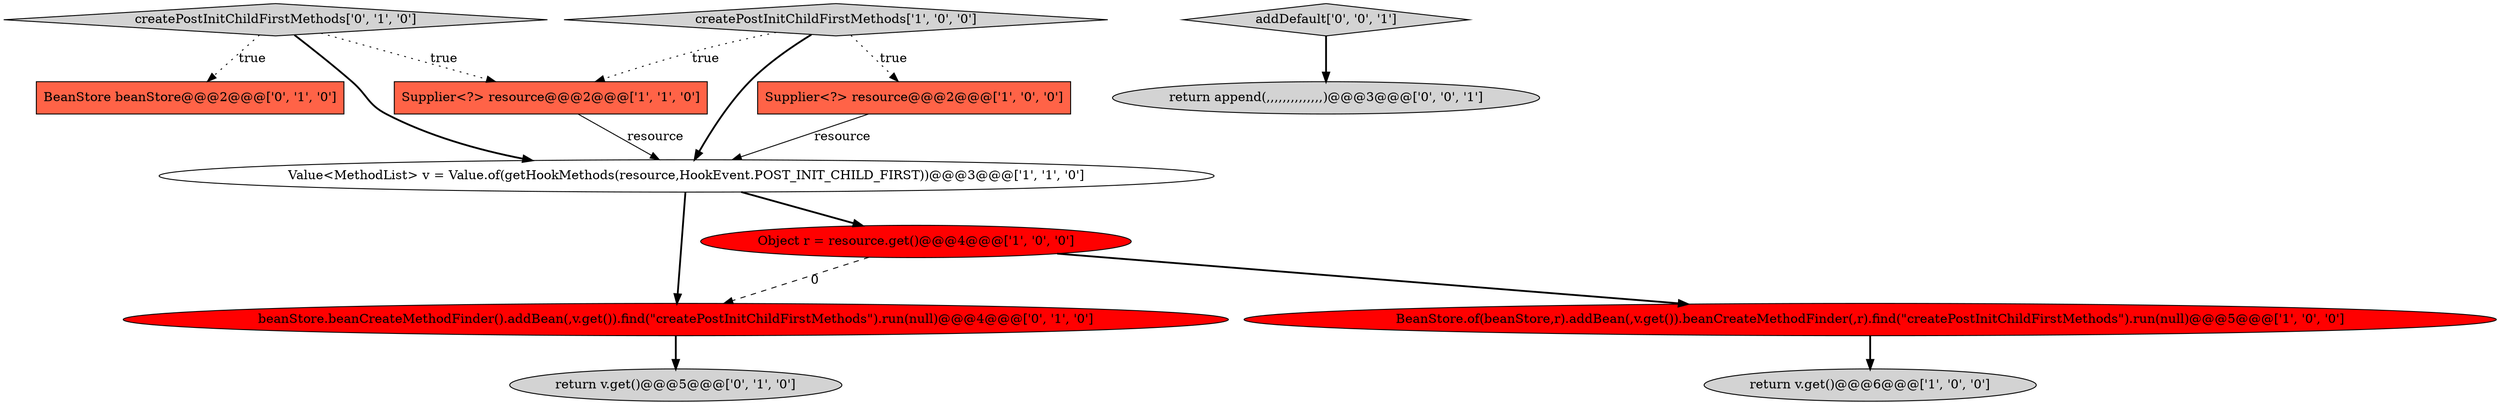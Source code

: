 digraph {
10 [style = filled, label = "createPostInitChildFirstMethods['0', '1', '0']", fillcolor = lightgray, shape = diamond image = "AAA0AAABBB2BBB"];
4 [style = filled, label = "createPostInitChildFirstMethods['1', '0', '0']", fillcolor = lightgray, shape = diamond image = "AAA0AAABBB1BBB"];
9 [style = filled, label = "BeanStore beanStore@@@2@@@['0', '1', '0']", fillcolor = tomato, shape = box image = "AAA0AAABBB2BBB"];
1 [style = filled, label = "return v.get()@@@6@@@['1', '0', '0']", fillcolor = lightgray, shape = ellipse image = "AAA0AAABBB1BBB"];
0 [style = filled, label = "BeanStore.of(beanStore,r).addBean(,v.get()).beanCreateMethodFinder(,r).find(\"createPostInitChildFirstMethods\").run(null)@@@5@@@['1', '0', '0']", fillcolor = red, shape = ellipse image = "AAA1AAABBB1BBB"];
12 [style = filled, label = "addDefault['0', '0', '1']", fillcolor = lightgray, shape = diamond image = "AAA0AAABBB3BBB"];
5 [style = filled, label = "Value<MethodList> v = Value.of(getHookMethods(resource,HookEvent.POST_INIT_CHILD_FIRST))@@@3@@@['1', '1', '0']", fillcolor = white, shape = ellipse image = "AAA0AAABBB1BBB"];
6 [style = filled, label = "Supplier<?> resource@@@2@@@['1', '1', '0']", fillcolor = tomato, shape = box image = "AAA0AAABBB1BBB"];
7 [style = filled, label = "return v.get()@@@5@@@['0', '1', '0']", fillcolor = lightgray, shape = ellipse image = "AAA0AAABBB2BBB"];
11 [style = filled, label = "return append(,,,,,,,,,,,,,,)@@@3@@@['0', '0', '1']", fillcolor = lightgray, shape = ellipse image = "AAA0AAABBB3BBB"];
8 [style = filled, label = "beanStore.beanCreateMethodFinder().addBean(,v.get()).find(\"createPostInitChildFirstMethods\").run(null)@@@4@@@['0', '1', '0']", fillcolor = red, shape = ellipse image = "AAA1AAABBB2BBB"];
2 [style = filled, label = "Supplier<?> resource@@@2@@@['1', '0', '0']", fillcolor = tomato, shape = box image = "AAA0AAABBB1BBB"];
3 [style = filled, label = "Object r = resource.get()@@@4@@@['1', '0', '0']", fillcolor = red, shape = ellipse image = "AAA1AAABBB1BBB"];
4->6 [style = dotted, label="true"];
5->3 [style = bold, label=""];
3->8 [style = dashed, label="0"];
5->8 [style = bold, label=""];
10->6 [style = dotted, label="true"];
6->5 [style = solid, label="resource"];
2->5 [style = solid, label="resource"];
10->5 [style = bold, label=""];
10->9 [style = dotted, label="true"];
4->5 [style = bold, label=""];
0->1 [style = bold, label=""];
4->2 [style = dotted, label="true"];
3->0 [style = bold, label=""];
8->7 [style = bold, label=""];
12->11 [style = bold, label=""];
}
